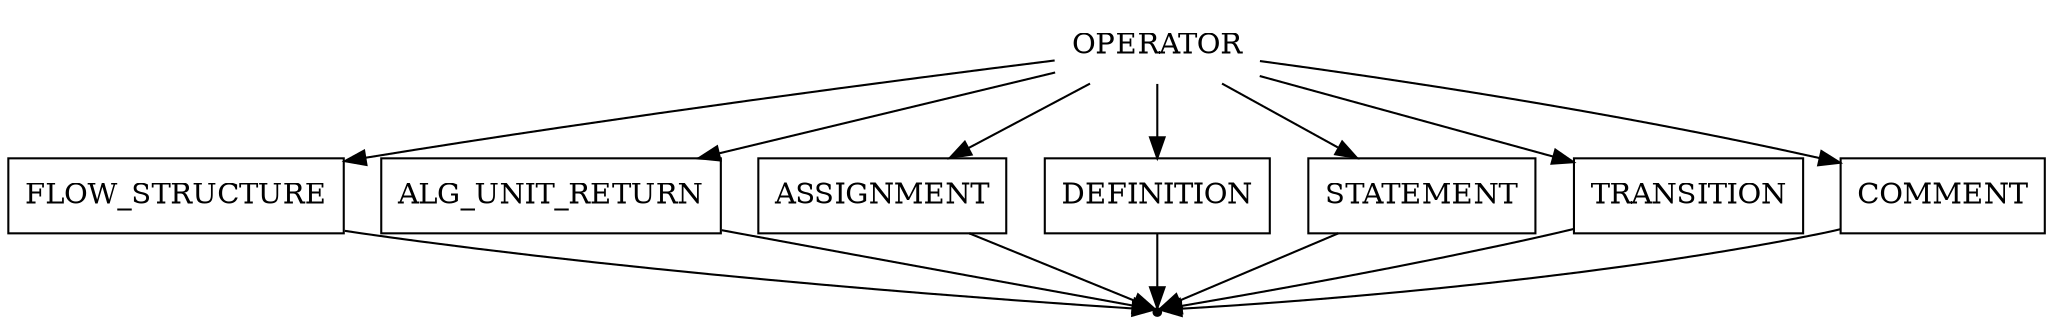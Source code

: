 digraph OPERATOR {
    start [label=OPERATOR shape=plaintext]
    flow_structure [label=FLOW_STRUCTURE shape=box]
    alg_unit_return [label=ALG_UNIT_RETURN shape=box]
    assignment [label=ASSIGNMENT shape=box]
    definition [label=DEFINITION shape=box]
    statement [label=STATEMENT shape=box]
    transition [label=TRANSITION shape=box]
    comment [label=COMMENT shape=box]
    end [label="" shape=point]

    start -> flow_structure
    start -> assignment
    start -> definition
    start -> statement
    start -> transition
    start -> comment
    start -> alg_unit_return
    alg_unit_return -> end
    flow_structure -> end
    assignment -> end
    definition -> end
    statement -> end
    transition -> end
    comment -> end
}
